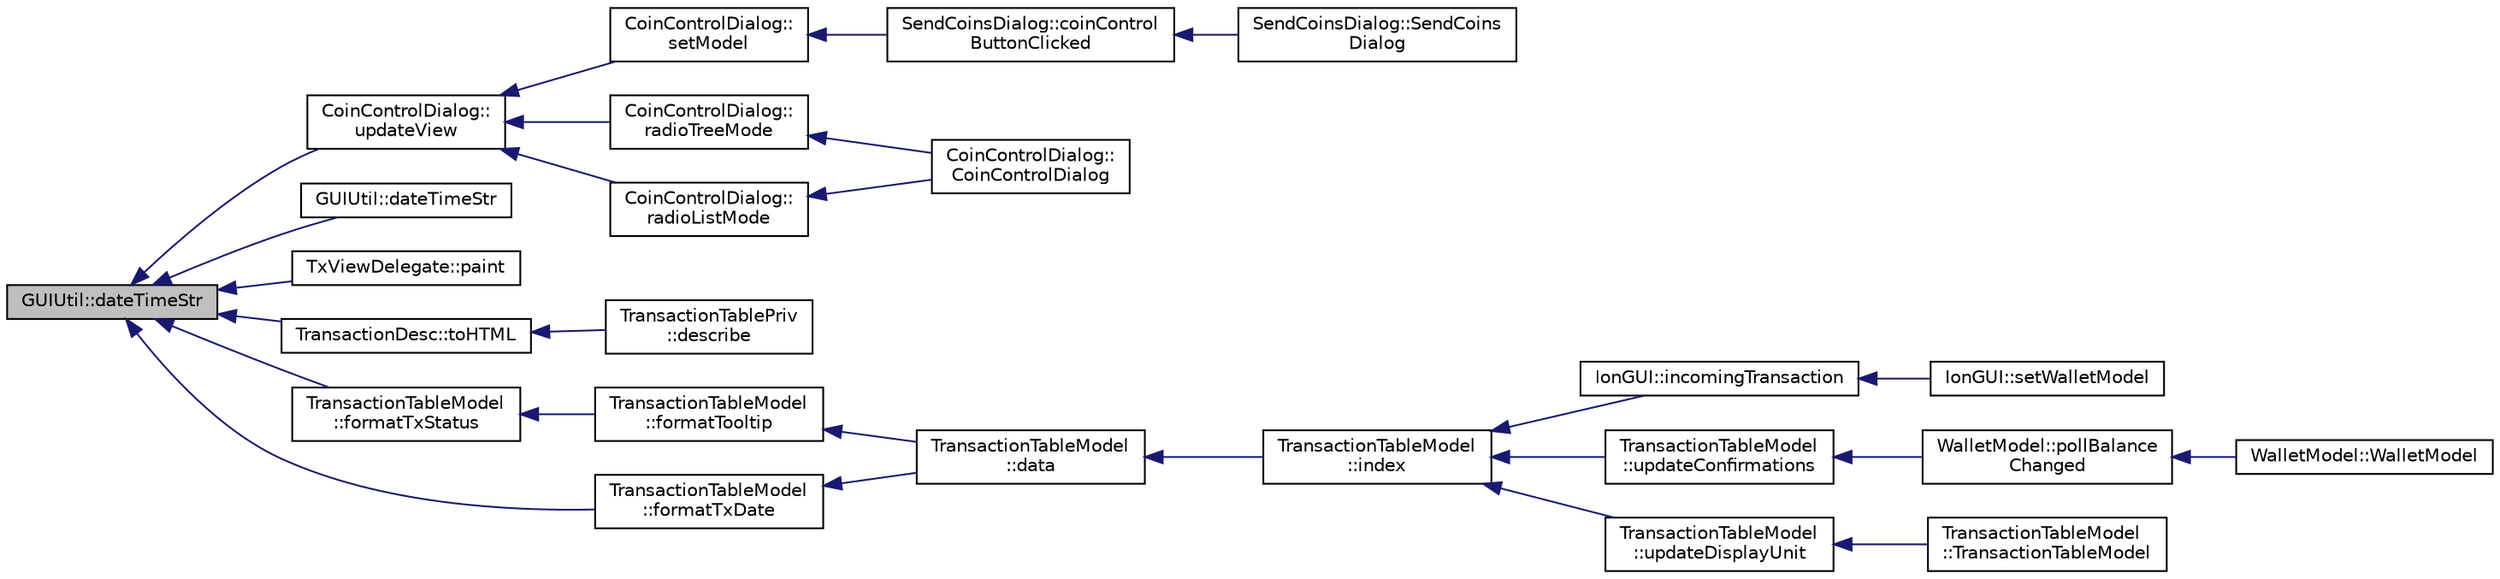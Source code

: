 digraph "GUIUtil::dateTimeStr"
{
  edge [fontname="Helvetica",fontsize="10",labelfontname="Helvetica",labelfontsize="10"];
  node [fontname="Helvetica",fontsize="10",shape=record];
  rankdir="LR";
  Node64 [label="GUIUtil::dateTimeStr",height=0.2,width=0.4,color="black", fillcolor="grey75", style="filled", fontcolor="black"];
  Node64 -> Node65 [dir="back",color="midnightblue",fontsize="10",style="solid",fontname="Helvetica"];
  Node65 [label="CoinControlDialog::\lupdateView",height=0.2,width=0.4,color="black", fillcolor="white", style="filled",URL="$class_coin_control_dialog.html#aadea33050e5c1efd5eae8d2fcfa721f9"];
  Node65 -> Node66 [dir="back",color="midnightblue",fontsize="10",style="solid",fontname="Helvetica"];
  Node66 [label="CoinControlDialog::\lsetModel",height=0.2,width=0.4,color="black", fillcolor="white", style="filled",URL="$class_coin_control_dialog.html#a4c34a48574814089c54f763a22f5317a"];
  Node66 -> Node67 [dir="back",color="midnightblue",fontsize="10",style="solid",fontname="Helvetica"];
  Node67 [label="SendCoinsDialog::coinControl\lButtonClicked",height=0.2,width=0.4,color="black", fillcolor="white", style="filled",URL="$class_send_coins_dialog.html#a59d757d9e4bea5b380eb480fd79cfb49"];
  Node67 -> Node68 [dir="back",color="midnightblue",fontsize="10",style="solid",fontname="Helvetica"];
  Node68 [label="SendCoinsDialog::SendCoins\lDialog",height=0.2,width=0.4,color="black", fillcolor="white", style="filled",URL="$class_send_coins_dialog.html#a0df5bc29d1df68eda44826651afc595f"];
  Node65 -> Node69 [dir="back",color="midnightblue",fontsize="10",style="solid",fontname="Helvetica"];
  Node69 [label="CoinControlDialog::\lradioTreeMode",height=0.2,width=0.4,color="black", fillcolor="white", style="filled",URL="$class_coin_control_dialog.html#a1990d478f3ffba666c358a4f1bd395ec"];
  Node69 -> Node70 [dir="back",color="midnightblue",fontsize="10",style="solid",fontname="Helvetica"];
  Node70 [label="CoinControlDialog::\lCoinControlDialog",height=0.2,width=0.4,color="black", fillcolor="white", style="filled",URL="$class_coin_control_dialog.html#a0945e59c25f956fdab199dbaf252eff5"];
  Node65 -> Node71 [dir="back",color="midnightblue",fontsize="10",style="solid",fontname="Helvetica"];
  Node71 [label="CoinControlDialog::\lradioListMode",height=0.2,width=0.4,color="black", fillcolor="white", style="filled",URL="$class_coin_control_dialog.html#a775c6d290cb63667a434b09072094533"];
  Node71 -> Node70 [dir="back",color="midnightblue",fontsize="10",style="solid",fontname="Helvetica"];
  Node64 -> Node72 [dir="back",color="midnightblue",fontsize="10",style="solid",fontname="Helvetica"];
  Node72 [label="GUIUtil::dateTimeStr",height=0.2,width=0.4,color="black", fillcolor="white", style="filled",URL="$namespace_g_u_i_util.html#ad182b65c8060da6b6c99b8574820084d"];
  Node64 -> Node73 [dir="back",color="midnightblue",fontsize="10",style="solid",fontname="Helvetica"];
  Node73 [label="TxViewDelegate::paint",height=0.2,width=0.4,color="black", fillcolor="white", style="filled",URL="$class_tx_view_delegate.html#aeb314283e3a3fae5099d95c7b3309d57"];
  Node64 -> Node74 [dir="back",color="midnightblue",fontsize="10",style="solid",fontname="Helvetica"];
  Node74 [label="TransactionDesc::toHTML",height=0.2,width=0.4,color="black", fillcolor="white", style="filled",URL="$class_transaction_desc.html#ab7c9dbb2048aae121dd9d75df86e64f4"];
  Node74 -> Node75 [dir="back",color="midnightblue",fontsize="10",style="solid",fontname="Helvetica"];
  Node75 [label="TransactionTablePriv\l::describe",height=0.2,width=0.4,color="black", fillcolor="white", style="filled",URL="$class_transaction_table_priv.html#ab08d44e16bf6dd95b5b83959b3013780"];
  Node64 -> Node76 [dir="back",color="midnightblue",fontsize="10",style="solid",fontname="Helvetica"];
  Node76 [label="TransactionTableModel\l::formatTxStatus",height=0.2,width=0.4,color="black", fillcolor="white", style="filled",URL="$class_transaction_table_model.html#a93d4d3f64ccd25cd409bb4811a9102e5"];
  Node76 -> Node77 [dir="back",color="midnightblue",fontsize="10",style="solid",fontname="Helvetica"];
  Node77 [label="TransactionTableModel\l::formatTooltip",height=0.2,width=0.4,color="black", fillcolor="white", style="filled",URL="$class_transaction_table_model.html#a535a0f50a4404a73194e02c3c09e13c0"];
  Node77 -> Node78 [dir="back",color="midnightblue",fontsize="10",style="solid",fontname="Helvetica"];
  Node78 [label="TransactionTableModel\l::data",height=0.2,width=0.4,color="black", fillcolor="white", style="filled",URL="$class_transaction_table_model.html#a02173c31b6014bff182e320217e30e10"];
  Node78 -> Node79 [dir="back",color="midnightblue",fontsize="10",style="solid",fontname="Helvetica"];
  Node79 [label="TransactionTableModel\l::index",height=0.2,width=0.4,color="black", fillcolor="white", style="filled",URL="$class_transaction_table_model.html#af3a9a49314f80268a77a704f7f028905"];
  Node79 -> Node80 [dir="back",color="midnightblue",fontsize="10",style="solid",fontname="Helvetica"];
  Node80 [label="IonGUI::incomingTransaction",height=0.2,width=0.4,color="black", fillcolor="white", style="filled",URL="$class_ion_g_u_i.html#acdb78c5d98fb4528bd0e9f5b9c5ad048",tooltip="Show incoming transaction notification for new transactions. "];
  Node80 -> Node81 [dir="back",color="midnightblue",fontsize="10",style="solid",fontname="Helvetica"];
  Node81 [label="IonGUI::setWalletModel",height=0.2,width=0.4,color="black", fillcolor="white", style="filled",URL="$class_ion_g_u_i.html#a37f87db65498b036d387c705a749c45d",tooltip="Set the wallet model. "];
  Node79 -> Node82 [dir="back",color="midnightblue",fontsize="10",style="solid",fontname="Helvetica"];
  Node82 [label="TransactionTableModel\l::updateConfirmations",height=0.2,width=0.4,color="black", fillcolor="white", style="filled",URL="$class_transaction_table_model.html#a5899d9eda6465bfb16d2846b6459567e"];
  Node82 -> Node83 [dir="back",color="midnightblue",fontsize="10",style="solid",fontname="Helvetica"];
  Node83 [label="WalletModel::pollBalance\lChanged",height=0.2,width=0.4,color="black", fillcolor="white", style="filled",URL="$class_wallet_model.html#a51469b2d95cfd4bc0a14ee456fca7b95"];
  Node83 -> Node84 [dir="back",color="midnightblue",fontsize="10",style="solid",fontname="Helvetica"];
  Node84 [label="WalletModel::WalletModel",height=0.2,width=0.4,color="black", fillcolor="white", style="filled",URL="$class_wallet_model.html#af50d9654d2f20e4e4f0789dcb64ad6b1"];
  Node79 -> Node85 [dir="back",color="midnightblue",fontsize="10",style="solid",fontname="Helvetica"];
  Node85 [label="TransactionTableModel\l::updateDisplayUnit",height=0.2,width=0.4,color="black", fillcolor="white", style="filled",URL="$class_transaction_table_model.html#a8b73ff7d72ec2dd69790bc61bbe8575e"];
  Node85 -> Node86 [dir="back",color="midnightblue",fontsize="10",style="solid",fontname="Helvetica"];
  Node86 [label="TransactionTableModel\l::TransactionTableModel",height=0.2,width=0.4,color="black", fillcolor="white", style="filled",URL="$class_transaction_table_model.html#a6c10b7cab9804eee6df9e049a978dc62"];
  Node64 -> Node87 [dir="back",color="midnightblue",fontsize="10",style="solid",fontname="Helvetica"];
  Node87 [label="TransactionTableModel\l::formatTxDate",height=0.2,width=0.4,color="black", fillcolor="white", style="filled",URL="$class_transaction_table_model.html#af91bbd6b2a712af32988d147e3f311ea"];
  Node87 -> Node78 [dir="back",color="midnightblue",fontsize="10",style="solid",fontname="Helvetica"];
}
